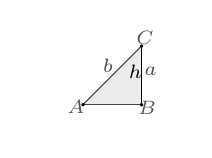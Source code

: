 \definecolor{zzttqq}{rgb}{0.267,0.267,0.267}
\definecolor{qqqqff}{rgb}{0.333,0.333,0.333}
\begin{tikzpicture}[line cap=round,line join=round,>=triangle 45,x=1.0cm,y=1.0cm,scale=0.3]
\clip(-4.3,1.96) rectangle (1.52,6.3);
\fill[color=zzttqq,fill=zzttqq,fill opacity=0.1] (-2.74,3.04) -- (-0.26,3.04) -- (-0.26,5.52) -- cycle;
\draw [color=zzttqq] (-2.74,3.04)-- (-0.26,3.04);
\draw [color=zzttqq] (-0.26,3.04)-- (-0.26,5.52);
\draw [color=zzttqq] (-0.26,5.52)-- (-2.74,3.04);
\draw (-0.26,5.52)-- (-0.26,3.04);
\begin{scriptsize}
\draw [fill=qqqqff] (-2.74,3.04) circle (1.5pt);
\draw[color=qqqqff] (-3.04,2.94) node {$A$};
\draw [fill=qqqqff] (-0.26,3.04) circle (1.5pt);
\draw[color=qqqqff] (-0.02,2.92) node {$B$};
\draw [fill=qqqqff] (-0.26,5.52) circle (1.5pt);
\draw[color=qqqqff] (-0.12,5.88) node {$C$};
\draw[color=zzttqq] (0.12,4.46) node {$a$};
\draw[color=zzttqq] (-1.68,4.68) node {$b$};
\draw[color=black] (-0.52,4.42) node {$h$};
\end{scriptsize}
\end{tikzpicture}